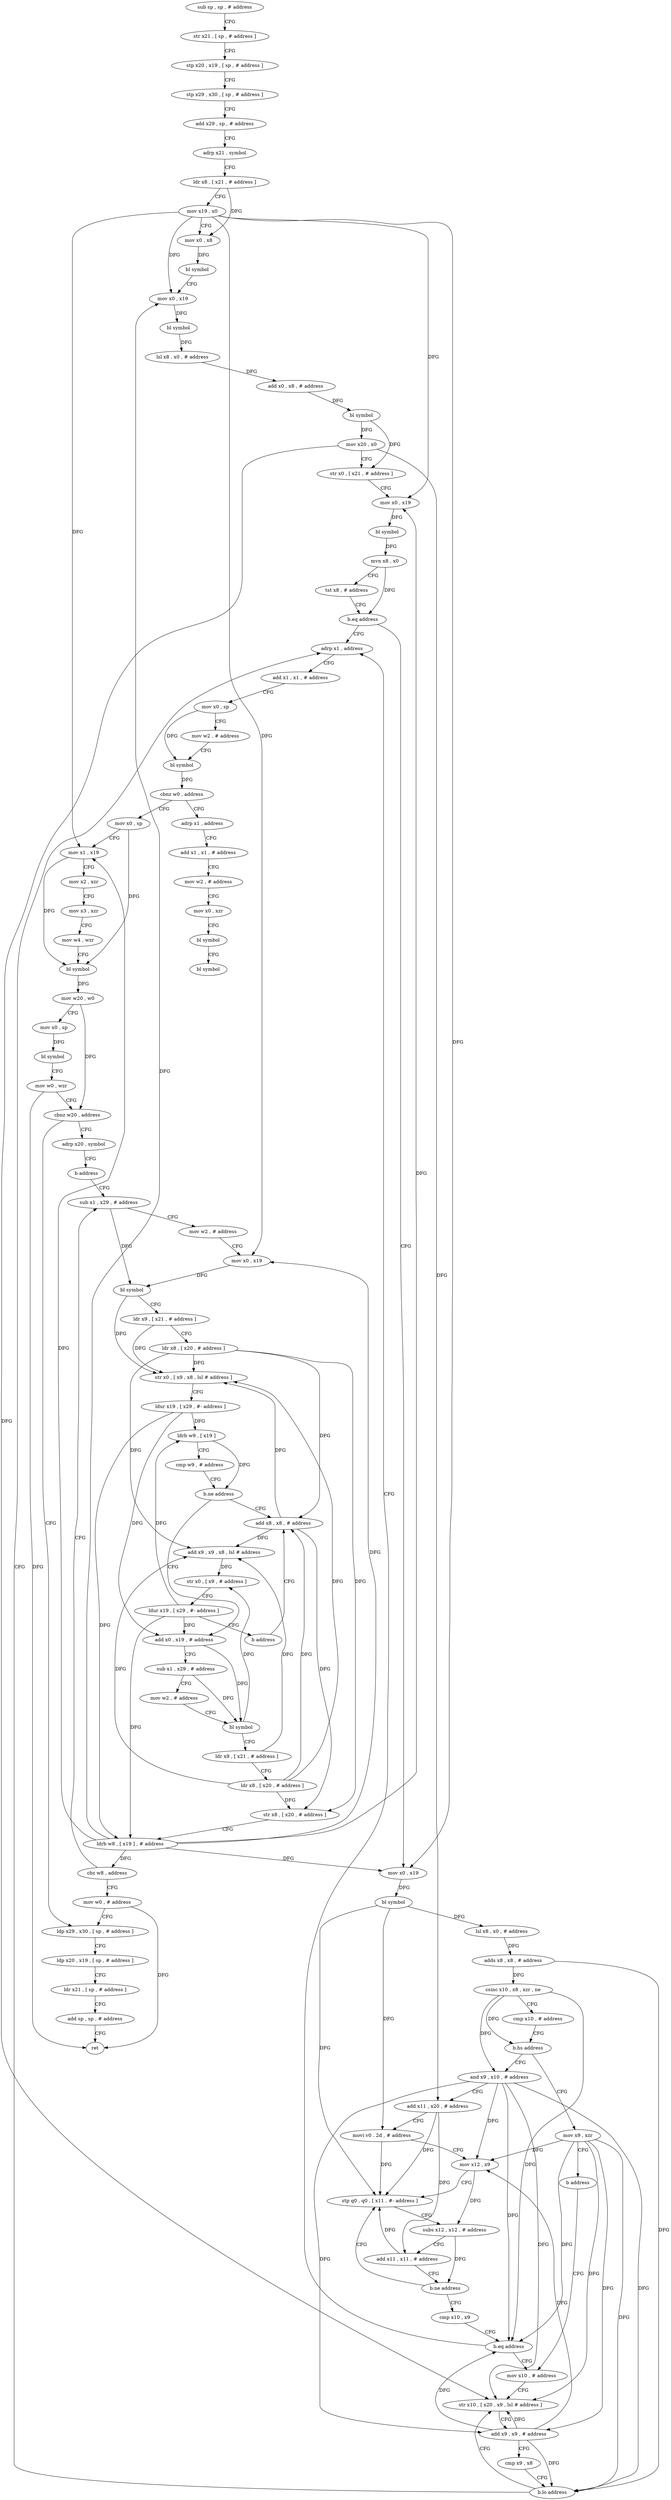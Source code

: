 digraph "func" {
"4214036" [label = "sub sp , sp , # address" ]
"4214040" [label = "str x21 , [ sp , # address ]" ]
"4214044" [label = "stp x20 , x19 , [ sp , # address ]" ]
"4214048" [label = "stp x29 , x30 , [ sp , # address ]" ]
"4214052" [label = "add x29 , sp , # address" ]
"4214056" [label = "adrp x21 , symbol" ]
"4214060" [label = "ldr x8 , [ x21 , # address ]" ]
"4214064" [label = "mov x19 , x0" ]
"4214068" [label = "mov x0 , x8" ]
"4214072" [label = "bl symbol" ]
"4214076" [label = "mov x0 , x19" ]
"4214080" [label = "bl symbol" ]
"4214084" [label = "lsl x8 , x0 , # address" ]
"4214088" [label = "add x0 , x8 , # address" ]
"4214092" [label = "bl symbol" ]
"4214096" [label = "mov x20 , x0" ]
"4214100" [label = "str x0 , [ x21 , # address ]" ]
"4214104" [label = "mov x0 , x19" ]
"4214108" [label = "bl symbol" ]
"4214112" [label = "mvn x8 , x0" ]
"4214116" [label = "tst x8 , # address" ]
"4214120" [label = "b.eq address" ]
"4214220" [label = "adrp x1 , address" ]
"4214124" [label = "mov x0 , x19" ]
"4214224" [label = "add x1 , x1 , # address" ]
"4214228" [label = "mov x0 , sp" ]
"4214232" [label = "mov w2 , # address" ]
"4214236" [label = "bl symbol" ]
"4214240" [label = "cbnz w0 , address" ]
"4214420" [label = "adrp x1 , address" ]
"4214244" [label = "mov x0 , sp" ]
"4214128" [label = "bl symbol" ]
"4214132" [label = "lsl x8 , x0 , # address" ]
"4214136" [label = "adds x8 , x8 , # address" ]
"4214140" [label = "csinc x10 , x8 , xzr , ne" ]
"4214144" [label = "cmp x10 , # address" ]
"4214148" [label = "b.hs address" ]
"4214160" [label = "and x9 , x10 , # address" ]
"4214152" [label = "mov x9 , xzr" ]
"4214424" [label = "add x1 , x1 , # address" ]
"4214428" [label = "mov w2 , # address" ]
"4214432" [label = "mov x0 , xzr" ]
"4214436" [label = "bl symbol" ]
"4214440" [label = "bl symbol" ]
"4214248" [label = "mov x1 , x19" ]
"4214252" [label = "mov x2 , xzr" ]
"4214256" [label = "mov x3 , xzr" ]
"4214260" [label = "mov w4 , wzr" ]
"4214264" [label = "bl symbol" ]
"4214268" [label = "mov w20 , w0" ]
"4214272" [label = "mov x0 , sp" ]
"4214276" [label = "bl symbol" ]
"4214280" [label = "mov w0 , wzr" ]
"4214284" [label = "cbnz w20 , address" ]
"4214400" [label = "ldp x29 , x30 , [ sp , # address ]" ]
"4214288" [label = "adrp x20 , symbol" ]
"4214164" [label = "add x11 , x20 , # address" ]
"4214168" [label = "movi v0 . 2d , # address" ]
"4214172" [label = "mov x12 , x9" ]
"4214176" [label = "stp q0 , q0 , [ x11 , #- address ]" ]
"4214156" [label = "b address" ]
"4214200" [label = "mov x10 , # address" ]
"4214404" [label = "ldp x20 , x19 , [ sp , # address ]" ]
"4214408" [label = "ldr x21 , [ sp , # address ]" ]
"4214412" [label = "add sp , sp , # address" ]
"4214416" [label = "ret" ]
"4214292" [label = "b address" ]
"4214312" [label = "sub x1 , x29 , # address" ]
"4214180" [label = "subs x12 , x12 , # address" ]
"4214184" [label = "add x11 , x11 , # address" ]
"4214188" [label = "b.ne address" ]
"4214192" [label = "cmp x10 , x9" ]
"4214196" [label = "b.eq address" ]
"4214204" [label = "str x10 , [ x20 , x9 , lsl # address ]" ]
"4214316" [label = "mov w2 , # address" ]
"4214320" [label = "mov x0 , x19" ]
"4214324" [label = "bl symbol" ]
"4214328" [label = "ldr x9 , [ x21 , # address ]" ]
"4214332" [label = "ldr x8 , [ x20 , # address ]" ]
"4214336" [label = "str x0 , [ x9 , x8 , lsl # address ]" ]
"4214340" [label = "ldur x19 , [ x29 , #- address ]" ]
"4214344" [label = "ldrb w9 , [ x19 ]" ]
"4214348" [label = "cmp w9 , # address" ]
"4214352" [label = "b.ne address" ]
"4214296" [label = "add x8 , x8 , # address" ]
"4214356" [label = "add x0 , x19 , # address" ]
"4214208" [label = "add x9 , x9 , # address" ]
"4214212" [label = "cmp x9 , x8" ]
"4214216" [label = "b.lo address" ]
"4214300" [label = "str x8 , [ x20 , # address ]" ]
"4214304" [label = "ldrb w8 , [ x19 ] , # address" ]
"4214308" [label = "cbz w8 , address" ]
"4214396" [label = "mov w0 , # address" ]
"4214360" [label = "sub x1 , x29 , # address" ]
"4214364" [label = "mov w2 , # address" ]
"4214368" [label = "bl symbol" ]
"4214372" [label = "ldr x9 , [ x21 , # address ]" ]
"4214376" [label = "ldr x8 , [ x20 , # address ]" ]
"4214380" [label = "add x9 , x9 , x8 , lsl # address" ]
"4214384" [label = "str x0 , [ x9 , # address ]" ]
"4214388" [label = "ldur x19 , [ x29 , #- address ]" ]
"4214392" [label = "b address" ]
"4214036" -> "4214040" [ label = "CFG" ]
"4214040" -> "4214044" [ label = "CFG" ]
"4214044" -> "4214048" [ label = "CFG" ]
"4214048" -> "4214052" [ label = "CFG" ]
"4214052" -> "4214056" [ label = "CFG" ]
"4214056" -> "4214060" [ label = "CFG" ]
"4214060" -> "4214064" [ label = "CFG" ]
"4214060" -> "4214068" [ label = "DFG" ]
"4214064" -> "4214068" [ label = "CFG" ]
"4214064" -> "4214076" [ label = "DFG" ]
"4214064" -> "4214104" [ label = "DFG" ]
"4214064" -> "4214124" [ label = "DFG" ]
"4214064" -> "4214248" [ label = "DFG" ]
"4214064" -> "4214320" [ label = "DFG" ]
"4214068" -> "4214072" [ label = "DFG" ]
"4214072" -> "4214076" [ label = "CFG" ]
"4214076" -> "4214080" [ label = "DFG" ]
"4214080" -> "4214084" [ label = "DFG" ]
"4214084" -> "4214088" [ label = "DFG" ]
"4214088" -> "4214092" [ label = "DFG" ]
"4214092" -> "4214096" [ label = "DFG" ]
"4214092" -> "4214100" [ label = "DFG" ]
"4214096" -> "4214100" [ label = "CFG" ]
"4214096" -> "4214164" [ label = "DFG" ]
"4214096" -> "4214204" [ label = "DFG" ]
"4214100" -> "4214104" [ label = "CFG" ]
"4214104" -> "4214108" [ label = "DFG" ]
"4214108" -> "4214112" [ label = "DFG" ]
"4214112" -> "4214116" [ label = "CFG" ]
"4214112" -> "4214120" [ label = "DFG" ]
"4214116" -> "4214120" [ label = "CFG" ]
"4214120" -> "4214220" [ label = "CFG" ]
"4214120" -> "4214124" [ label = "CFG" ]
"4214220" -> "4214224" [ label = "CFG" ]
"4214124" -> "4214128" [ label = "DFG" ]
"4214224" -> "4214228" [ label = "CFG" ]
"4214228" -> "4214232" [ label = "CFG" ]
"4214228" -> "4214236" [ label = "DFG" ]
"4214232" -> "4214236" [ label = "CFG" ]
"4214236" -> "4214240" [ label = "DFG" ]
"4214240" -> "4214420" [ label = "CFG" ]
"4214240" -> "4214244" [ label = "CFG" ]
"4214420" -> "4214424" [ label = "CFG" ]
"4214244" -> "4214248" [ label = "CFG" ]
"4214244" -> "4214264" [ label = "DFG" ]
"4214128" -> "4214132" [ label = "DFG" ]
"4214128" -> "4214168" [ label = "DFG" ]
"4214128" -> "4214176" [ label = "DFG" ]
"4214132" -> "4214136" [ label = "DFG" ]
"4214136" -> "4214140" [ label = "DFG" ]
"4214136" -> "4214216" [ label = "DFG" ]
"4214140" -> "4214144" [ label = "CFG" ]
"4214140" -> "4214148" [ label = "DFG" ]
"4214140" -> "4214160" [ label = "DFG" ]
"4214140" -> "4214196" [ label = "DFG" ]
"4214144" -> "4214148" [ label = "CFG" ]
"4214148" -> "4214160" [ label = "CFG" ]
"4214148" -> "4214152" [ label = "CFG" ]
"4214160" -> "4214164" [ label = "CFG" ]
"4214160" -> "4214172" [ label = "DFG" ]
"4214160" -> "4214196" [ label = "DFG" ]
"4214160" -> "4214204" [ label = "DFG" ]
"4214160" -> "4214208" [ label = "DFG" ]
"4214160" -> "4214216" [ label = "DFG" ]
"4214152" -> "4214156" [ label = "CFG" ]
"4214152" -> "4214172" [ label = "DFG" ]
"4214152" -> "4214196" [ label = "DFG" ]
"4214152" -> "4214204" [ label = "DFG" ]
"4214152" -> "4214208" [ label = "DFG" ]
"4214152" -> "4214216" [ label = "DFG" ]
"4214424" -> "4214428" [ label = "CFG" ]
"4214428" -> "4214432" [ label = "CFG" ]
"4214432" -> "4214436" [ label = "CFG" ]
"4214436" -> "4214440" [ label = "CFG" ]
"4214248" -> "4214252" [ label = "CFG" ]
"4214248" -> "4214264" [ label = "DFG" ]
"4214252" -> "4214256" [ label = "CFG" ]
"4214256" -> "4214260" [ label = "CFG" ]
"4214260" -> "4214264" [ label = "CFG" ]
"4214264" -> "4214268" [ label = "DFG" ]
"4214268" -> "4214272" [ label = "CFG" ]
"4214268" -> "4214284" [ label = "DFG" ]
"4214272" -> "4214276" [ label = "DFG" ]
"4214276" -> "4214280" [ label = "CFG" ]
"4214280" -> "4214284" [ label = "CFG" ]
"4214280" -> "4214416" [ label = "DFG" ]
"4214284" -> "4214400" [ label = "CFG" ]
"4214284" -> "4214288" [ label = "CFG" ]
"4214400" -> "4214404" [ label = "CFG" ]
"4214288" -> "4214292" [ label = "CFG" ]
"4214164" -> "4214168" [ label = "CFG" ]
"4214164" -> "4214176" [ label = "DFG" ]
"4214164" -> "4214184" [ label = "DFG" ]
"4214168" -> "4214172" [ label = "CFG" ]
"4214168" -> "4214176" [ label = "DFG" ]
"4214172" -> "4214176" [ label = "CFG" ]
"4214172" -> "4214180" [ label = "DFG" ]
"4214176" -> "4214180" [ label = "CFG" ]
"4214156" -> "4214200" [ label = "CFG" ]
"4214200" -> "4214204" [ label = "CFG" ]
"4214404" -> "4214408" [ label = "CFG" ]
"4214408" -> "4214412" [ label = "CFG" ]
"4214412" -> "4214416" [ label = "CFG" ]
"4214292" -> "4214312" [ label = "CFG" ]
"4214312" -> "4214316" [ label = "CFG" ]
"4214312" -> "4214324" [ label = "DFG" ]
"4214180" -> "4214184" [ label = "CFG" ]
"4214180" -> "4214188" [ label = "DFG" ]
"4214184" -> "4214188" [ label = "CFG" ]
"4214184" -> "4214176" [ label = "DFG" ]
"4214188" -> "4214176" [ label = "CFG" ]
"4214188" -> "4214192" [ label = "CFG" ]
"4214192" -> "4214196" [ label = "CFG" ]
"4214196" -> "4214220" [ label = "CFG" ]
"4214196" -> "4214200" [ label = "CFG" ]
"4214204" -> "4214208" [ label = "CFG" ]
"4214316" -> "4214320" [ label = "CFG" ]
"4214320" -> "4214324" [ label = "DFG" ]
"4214324" -> "4214328" [ label = "CFG" ]
"4214324" -> "4214336" [ label = "DFG" ]
"4214328" -> "4214332" [ label = "CFG" ]
"4214328" -> "4214336" [ label = "DFG" ]
"4214332" -> "4214336" [ label = "DFG" ]
"4214332" -> "4214296" [ label = "DFG" ]
"4214332" -> "4214300" [ label = "DFG" ]
"4214332" -> "4214380" [ label = "DFG" ]
"4214336" -> "4214340" [ label = "CFG" ]
"4214340" -> "4214344" [ label = "DFG" ]
"4214340" -> "4214304" [ label = "DFG" ]
"4214340" -> "4214356" [ label = "DFG" ]
"4214344" -> "4214348" [ label = "CFG" ]
"4214344" -> "4214352" [ label = "DFG" ]
"4214348" -> "4214352" [ label = "CFG" ]
"4214352" -> "4214296" [ label = "CFG" ]
"4214352" -> "4214356" [ label = "CFG" ]
"4214296" -> "4214300" [ label = "DFG" ]
"4214296" -> "4214336" [ label = "DFG" ]
"4214296" -> "4214380" [ label = "DFG" ]
"4214356" -> "4214360" [ label = "CFG" ]
"4214356" -> "4214368" [ label = "DFG" ]
"4214208" -> "4214212" [ label = "CFG" ]
"4214208" -> "4214172" [ label = "DFG" ]
"4214208" -> "4214196" [ label = "DFG" ]
"4214208" -> "4214204" [ label = "DFG" ]
"4214208" -> "4214216" [ label = "DFG" ]
"4214212" -> "4214216" [ label = "CFG" ]
"4214216" -> "4214204" [ label = "CFG" ]
"4214216" -> "4214220" [ label = "CFG" ]
"4214300" -> "4214304" [ label = "CFG" ]
"4214304" -> "4214308" [ label = "DFG" ]
"4214304" -> "4214076" [ label = "DFG" ]
"4214304" -> "4214104" [ label = "DFG" ]
"4214304" -> "4214124" [ label = "DFG" ]
"4214304" -> "4214248" [ label = "DFG" ]
"4214304" -> "4214320" [ label = "DFG" ]
"4214308" -> "4214396" [ label = "CFG" ]
"4214308" -> "4214312" [ label = "CFG" ]
"4214396" -> "4214400" [ label = "CFG" ]
"4214396" -> "4214416" [ label = "DFG" ]
"4214360" -> "4214364" [ label = "CFG" ]
"4214360" -> "4214368" [ label = "DFG" ]
"4214364" -> "4214368" [ label = "CFG" ]
"4214368" -> "4214372" [ label = "CFG" ]
"4214368" -> "4214384" [ label = "DFG" ]
"4214372" -> "4214376" [ label = "CFG" ]
"4214372" -> "4214380" [ label = "DFG" ]
"4214376" -> "4214380" [ label = "DFG" ]
"4214376" -> "4214296" [ label = "DFG" ]
"4214376" -> "4214300" [ label = "DFG" ]
"4214376" -> "4214336" [ label = "DFG" ]
"4214380" -> "4214384" [ label = "DFG" ]
"4214384" -> "4214388" [ label = "CFG" ]
"4214388" -> "4214392" [ label = "CFG" ]
"4214388" -> "4214344" [ label = "DFG" ]
"4214388" -> "4214304" [ label = "DFG" ]
"4214388" -> "4214356" [ label = "DFG" ]
"4214392" -> "4214296" [ label = "CFG" ]
}
